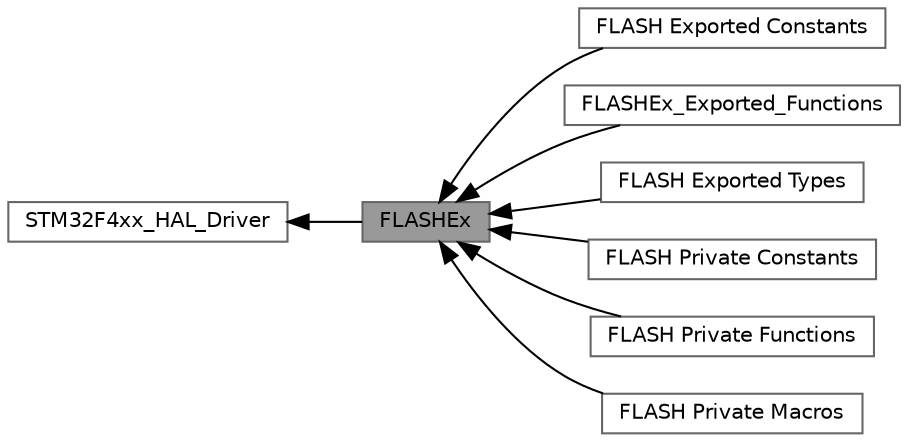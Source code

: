 digraph "FLASHEx"
{
 // LATEX_PDF_SIZE
  bgcolor="transparent";
  edge [fontname=Helvetica,fontsize=10,labelfontname=Helvetica,labelfontsize=10];
  node [fontname=Helvetica,fontsize=10,shape=box,height=0.2,width=0.4];
  rankdir=LR;
  Node1 [id="Node000001",label="FLASHEx",height=0.2,width=0.4,color="gray40", fillcolor="grey60", style="filled", fontcolor="black",tooltip="FLASH HAL Extension module driver."];
  Node4 [id="Node000004",label="FLASH Exported Constants",height=0.2,width=0.4,color="grey40", fillcolor="white", style="filled",URL="$group__FLASHEx__Exported__Constants.html",tooltip=" "];
  Node8 [id="Node000008",label="FLASHEx_Exported_Functions",height=0.2,width=0.4,color="grey40", fillcolor="white", style="filled",URL="$group__FLASHEx__Exported__Functions.html",tooltip=" "];
  Node3 [id="Node000003",label="FLASH Exported Types",height=0.2,width=0.4,color="grey40", fillcolor="white", style="filled",URL="$group__FLASHEx__Exported__Types.html",tooltip=" "];
  Node5 [id="Node000005",label="FLASH Private Constants",height=0.2,width=0.4,color="grey40", fillcolor="white", style="filled",URL="$group__FLASHEx__Private__Constants.html",tooltip=" "];
  Node7 [id="Node000007",label="FLASH Private Functions",height=0.2,width=0.4,color="grey40", fillcolor="white", style="filled",URL="$group__FLASHEx__Private__Functions.html",tooltip=" "];
  Node6 [id="Node000006",label="FLASH Private Macros",height=0.2,width=0.4,color="grey40", fillcolor="white", style="filled",URL="$group__FLASHEx__Private__Macros.html",tooltip=" "];
  Node2 [id="Node000002",label="STM32F4xx_HAL_Driver",height=0.2,width=0.4,color="grey40", fillcolor="white", style="filled",URL="$group__STM32F4xx__HAL__Driver.html",tooltip=" "];
  Node2->Node1 [shape=plaintext, dir="back", style="solid"];
  Node1->Node3 [shape=plaintext, dir="back", style="solid"];
  Node1->Node4 [shape=plaintext, dir="back", style="solid"];
  Node1->Node5 [shape=plaintext, dir="back", style="solid"];
  Node1->Node6 [shape=plaintext, dir="back", style="solid"];
  Node1->Node7 [shape=plaintext, dir="back", style="solid"];
  Node1->Node8 [shape=plaintext, dir="back", style="solid"];
}
